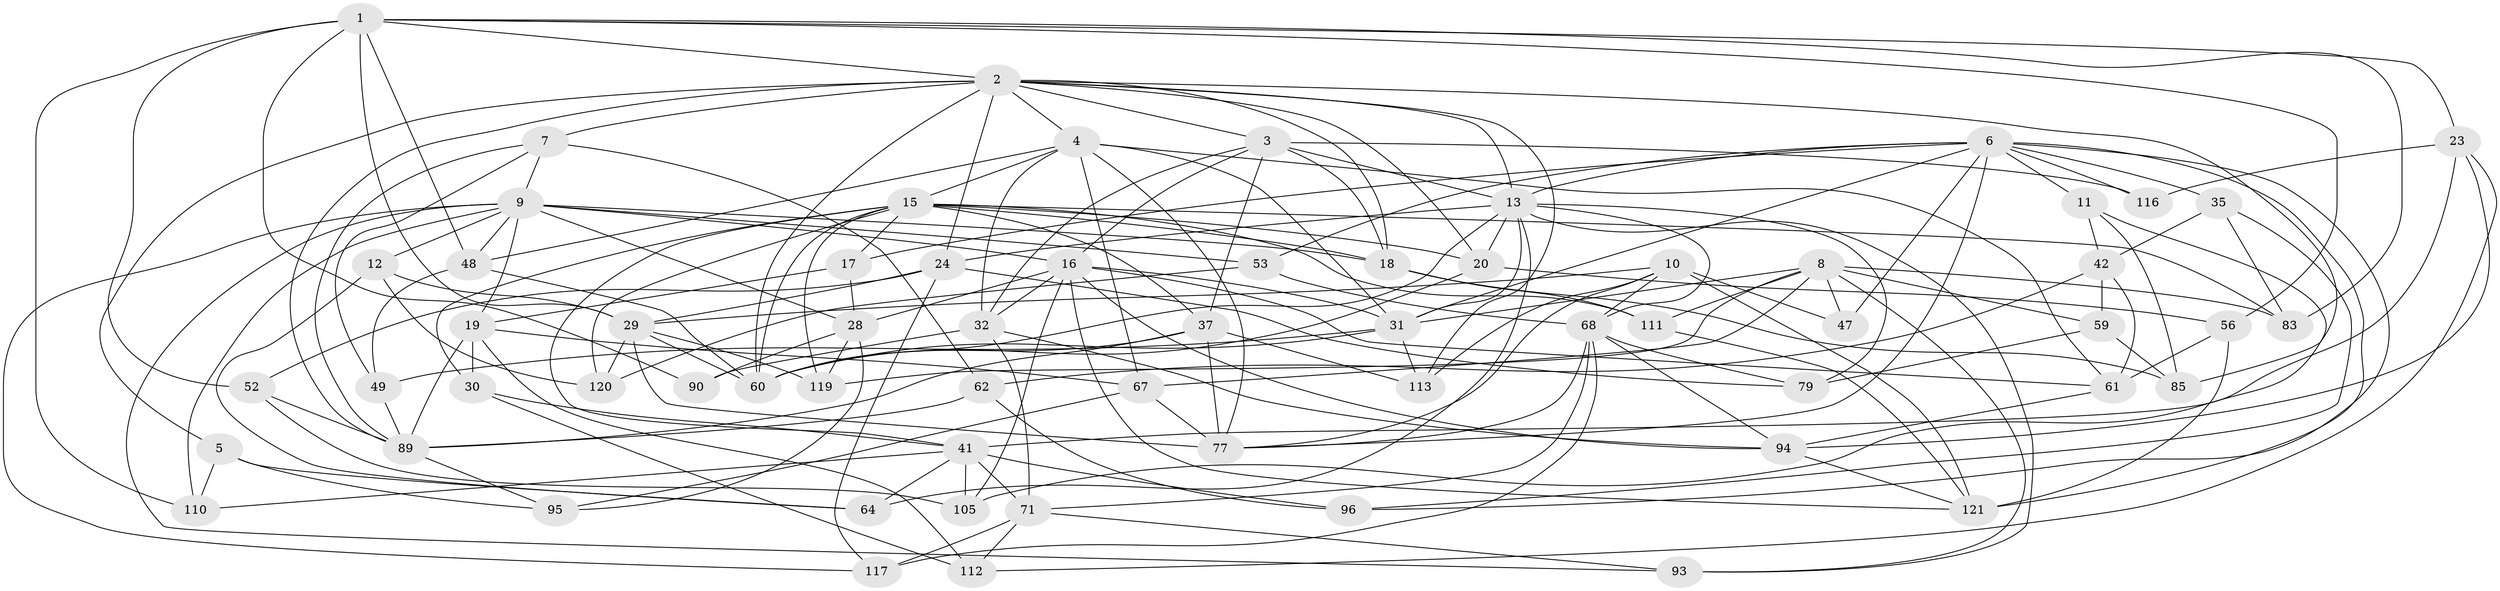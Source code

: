 // original degree distribution, {4: 1.0}
// Generated by graph-tools (version 1.1) at 2025/20/03/04/25 18:20:43]
// undirected, 64 vertices, 183 edges
graph export_dot {
graph [start="1"]
  node [color=gray90,style=filled];
  1 [super="+66+36"];
  2 [super="+84+45+88"];
  3 [super="+21"];
  4 [super="+22+87"];
  5;
  6 [super="+118+26"];
  7 [super="+39"];
  8 [super="+54+25"];
  9 [super="+14+38+75"];
  10 [super="+74"];
  11;
  12;
  13 [super="+102+73+57"];
  15 [super="+63+40"];
  16 [super="+43"];
  17;
  18 [super="+33"];
  19 [super="+58"];
  20 [super="+34"];
  23 [super="+80"];
  24 [super="+27"];
  28 [super="+91"];
  29 [super="+78"];
  30;
  31 [super="+55"];
  32 [super="+50"];
  35;
  37 [super="+76"];
  41 [super="+106+97"];
  42 [super="+65"];
  47;
  48 [super="+82"];
  49;
  52;
  53;
  56;
  59;
  60 [super="+101+107"];
  61 [super="+72"];
  62;
  64;
  67 [super="+128"];
  68 [super="+126+123"];
  71 [super="+127"];
  77 [super="+92+81"];
  79;
  83;
  85;
  89 [super="+100"];
  90;
  93;
  94 [super="+99"];
  95;
  96;
  105;
  110;
  111;
  112;
  113;
  116;
  117;
  119;
  120;
  121 [super="+124"];
  1 -- 23 [weight=2];
  1 -- 48 [weight=2];
  1 -- 52;
  1 -- 2;
  1 -- 83;
  1 -- 56;
  1 -- 90 [weight=2];
  1 -- 110;
  1 -- 29;
  2 -- 60;
  2 -- 5;
  2 -- 24;
  2 -- 18;
  2 -- 4;
  2 -- 85;
  2 -- 7 [weight=2];
  2 -- 13;
  2 -- 89;
  2 -- 20;
  2 -- 113;
  2 -- 3;
  3 -- 18;
  3 -- 13;
  3 -- 16;
  3 -- 32;
  3 -- 116 [weight=2];
  3 -- 37;
  4 -- 67;
  4 -- 32;
  4 -- 15;
  4 -- 48;
  4 -- 61;
  4 -- 77;
  4 -- 31;
  5 -- 95;
  5 -- 64;
  5 -- 110;
  6 -- 11;
  6 -- 96;
  6 -- 17;
  6 -- 47 [weight=2];
  6 -- 13;
  6 -- 35;
  6 -- 77;
  6 -- 116;
  6 -- 53;
  6 -- 121;
  6 -- 31;
  7 -- 89;
  7 -- 9;
  7 -- 49;
  7 -- 62;
  8 -- 83;
  8 -- 93;
  8 -- 59;
  8 -- 31;
  8 -- 111;
  8 -- 47;
  8 -- 119;
  8 -- 67;
  9 -- 16 [weight=2];
  9 -- 18;
  9 -- 110;
  9 -- 117;
  9 -- 93;
  9 -- 48;
  9 -- 19;
  9 -- 53;
  9 -- 12;
  9 -- 28;
  10 -- 68;
  10 -- 29;
  10 -- 47;
  10 -- 113;
  10 -- 121;
  10 -- 77;
  11 -- 105;
  11 -- 85;
  11 -- 42;
  12 -- 120;
  12 -- 64;
  12 -- 29;
  13 -- 79;
  13 -- 24;
  13 -- 64;
  13 -- 68;
  13 -- 20 [weight=2];
  13 -- 93;
  13 -- 31;
  13 -- 60;
  15 -- 17;
  15 -- 83;
  15 -- 120;
  15 -- 111;
  15 -- 30;
  15 -- 18;
  15 -- 20;
  15 -- 37;
  15 -- 119;
  15 -- 41;
  15 -- 60;
  16 -- 28;
  16 -- 31;
  16 -- 32;
  16 -- 105;
  16 -- 121;
  16 -- 61;
  16 -- 94;
  17 -- 19;
  17 -- 28;
  18 -- 111;
  18 -- 85;
  19 -- 112;
  19 -- 30;
  19 -- 89;
  19 -- 67;
  20 -- 56;
  20 -- 60;
  23 -- 94;
  23 -- 116;
  23 -- 112;
  23 -- 41;
  24 -- 79;
  24 -- 52;
  24 -- 117;
  24 -- 29;
  28 -- 119;
  28 -- 90;
  28 -- 95;
  29 -- 120;
  29 -- 77;
  29 -- 119;
  29 -- 60;
  30 -- 112;
  30 -- 41;
  31 -- 113;
  31 -- 60;
  31 -- 49;
  32 -- 94;
  32 -- 90;
  32 -- 71;
  35 -- 83;
  35 -- 96;
  35 -- 42;
  37 -- 113;
  37 -- 60;
  37 -- 77;
  37 -- 89;
  41 -- 64;
  41 -- 96;
  41 -- 110;
  41 -- 105;
  41 -- 71;
  42 -- 62;
  42 -- 61 [weight=2];
  42 -- 59;
  48 -- 49;
  48 -- 60;
  49 -- 89;
  52 -- 105;
  52 -- 89;
  53 -- 120;
  53 -- 68;
  56 -- 61;
  56 -- 121;
  59 -- 85;
  59 -- 79;
  61 -- 94;
  62 -- 96;
  62 -- 89;
  67 -- 95;
  67 -- 77 [weight=2];
  68 -- 117;
  68 -- 71;
  68 -- 79;
  68 -- 77;
  68 -- 94;
  71 -- 112;
  71 -- 93;
  71 -- 117;
  89 -- 95;
  94 -- 121;
  111 -- 121;
}
